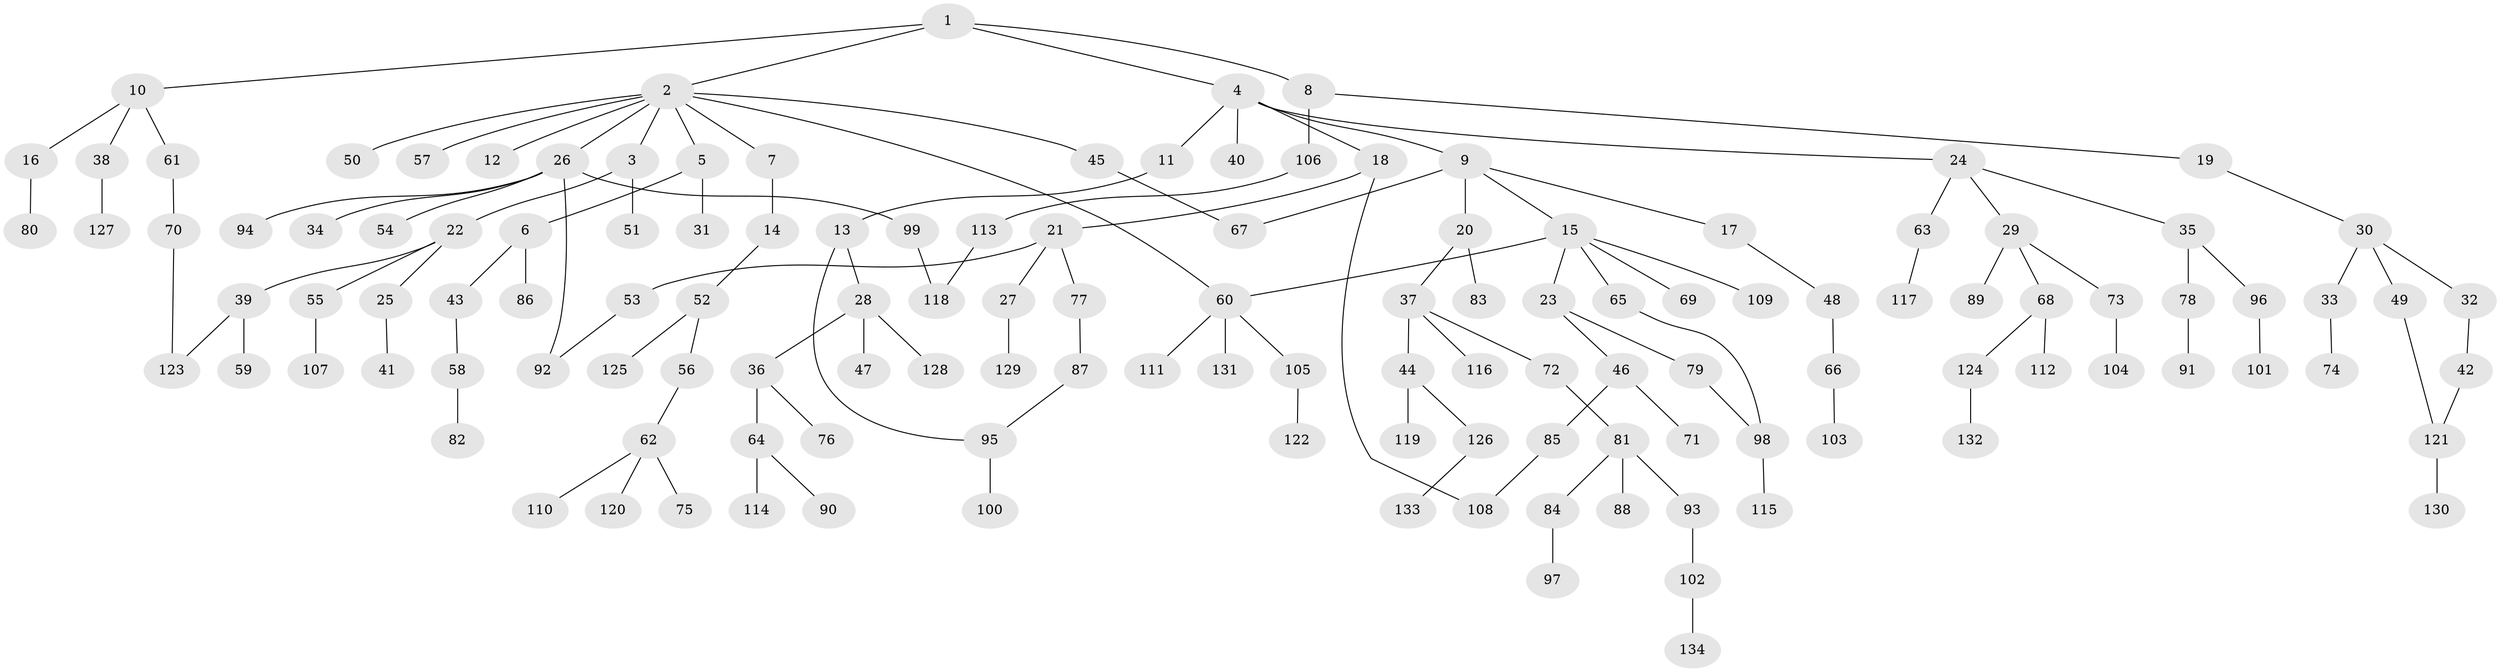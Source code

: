 // coarse degree distribution, {1: 0.7358490566037735, 3: 0.018867924528301886, 5: 0.018867924528301886, 2: 0.1320754716981132, 10: 0.018867924528301886, 21: 0.018867924528301886, 6: 0.03773584905660377, 4: 0.018867924528301886}
// Generated by graph-tools (version 1.1) at 2025/45/03/04/25 21:45:13]
// undirected, 134 vertices, 142 edges
graph export_dot {
graph [start="1"]
  node [color=gray90,style=filled];
  1;
  2;
  3;
  4;
  5;
  6;
  7;
  8;
  9;
  10;
  11;
  12;
  13;
  14;
  15;
  16;
  17;
  18;
  19;
  20;
  21;
  22;
  23;
  24;
  25;
  26;
  27;
  28;
  29;
  30;
  31;
  32;
  33;
  34;
  35;
  36;
  37;
  38;
  39;
  40;
  41;
  42;
  43;
  44;
  45;
  46;
  47;
  48;
  49;
  50;
  51;
  52;
  53;
  54;
  55;
  56;
  57;
  58;
  59;
  60;
  61;
  62;
  63;
  64;
  65;
  66;
  67;
  68;
  69;
  70;
  71;
  72;
  73;
  74;
  75;
  76;
  77;
  78;
  79;
  80;
  81;
  82;
  83;
  84;
  85;
  86;
  87;
  88;
  89;
  90;
  91;
  92;
  93;
  94;
  95;
  96;
  97;
  98;
  99;
  100;
  101;
  102;
  103;
  104;
  105;
  106;
  107;
  108;
  109;
  110;
  111;
  112;
  113;
  114;
  115;
  116;
  117;
  118;
  119;
  120;
  121;
  122;
  123;
  124;
  125;
  126;
  127;
  128;
  129;
  130;
  131;
  132;
  133;
  134;
  1 -- 2;
  1 -- 4;
  1 -- 8;
  1 -- 10;
  2 -- 3;
  2 -- 5;
  2 -- 7;
  2 -- 12;
  2 -- 26;
  2 -- 45;
  2 -- 50;
  2 -- 57;
  2 -- 60;
  3 -- 22;
  3 -- 51;
  4 -- 9;
  4 -- 11;
  4 -- 18;
  4 -- 24;
  4 -- 40;
  5 -- 6;
  5 -- 31;
  6 -- 43;
  6 -- 86;
  7 -- 14;
  8 -- 19;
  8 -- 106;
  9 -- 15;
  9 -- 17;
  9 -- 20;
  9 -- 67;
  10 -- 16;
  10 -- 38;
  10 -- 61;
  11 -- 13;
  13 -- 28;
  13 -- 95;
  14 -- 52;
  15 -- 23;
  15 -- 60;
  15 -- 65;
  15 -- 69;
  15 -- 109;
  16 -- 80;
  17 -- 48;
  18 -- 21;
  18 -- 108;
  19 -- 30;
  20 -- 37;
  20 -- 83;
  21 -- 27;
  21 -- 53;
  21 -- 77;
  22 -- 25;
  22 -- 39;
  22 -- 55;
  23 -- 46;
  23 -- 79;
  24 -- 29;
  24 -- 35;
  24 -- 63;
  25 -- 41;
  26 -- 34;
  26 -- 54;
  26 -- 94;
  26 -- 99;
  26 -- 92;
  27 -- 129;
  28 -- 36;
  28 -- 47;
  28 -- 128;
  29 -- 68;
  29 -- 73;
  29 -- 89;
  30 -- 32;
  30 -- 33;
  30 -- 49;
  32 -- 42;
  33 -- 74;
  35 -- 78;
  35 -- 96;
  36 -- 64;
  36 -- 76;
  37 -- 44;
  37 -- 72;
  37 -- 116;
  38 -- 127;
  39 -- 59;
  39 -- 123;
  42 -- 121;
  43 -- 58;
  44 -- 119;
  44 -- 126;
  45 -- 67;
  46 -- 71;
  46 -- 85;
  48 -- 66;
  49 -- 121;
  52 -- 56;
  52 -- 125;
  53 -- 92;
  55 -- 107;
  56 -- 62;
  58 -- 82;
  60 -- 105;
  60 -- 111;
  60 -- 131;
  61 -- 70;
  62 -- 75;
  62 -- 110;
  62 -- 120;
  63 -- 117;
  64 -- 90;
  64 -- 114;
  65 -- 98;
  66 -- 103;
  68 -- 112;
  68 -- 124;
  70 -- 123;
  72 -- 81;
  73 -- 104;
  77 -- 87;
  78 -- 91;
  79 -- 98;
  81 -- 84;
  81 -- 88;
  81 -- 93;
  84 -- 97;
  85 -- 108;
  87 -- 95;
  93 -- 102;
  95 -- 100;
  96 -- 101;
  98 -- 115;
  99 -- 118;
  102 -- 134;
  105 -- 122;
  106 -- 113;
  113 -- 118;
  121 -- 130;
  124 -- 132;
  126 -- 133;
}
